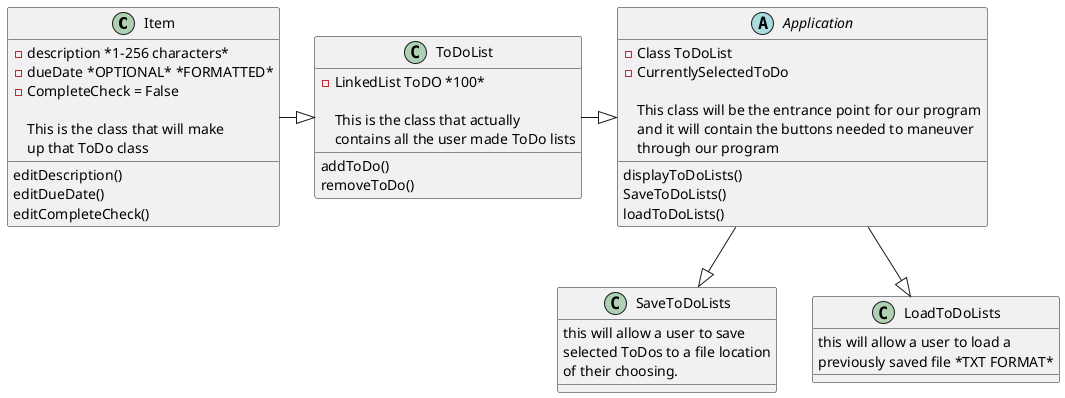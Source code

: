 @startuml
'https://plantuml.com/class-diagram
abstract class Item

ToDoList -|> Application
Item -|> ToDoList

Application --|> SaveToDoLists
Application --|> LoadToDoLists
class Item{
- description *1-256 characters*
- dueDate *OPTIONAL* *FORMATTED*
- CompleteCheck = False

This is the class that will make
up that ToDo class
editDescription()
editDueDate()
editCompleteCheck()
}


class ToDoList{
-LinkedList ToDO *100*

This is the class that actually
contains all the user made ToDo lists
addToDo()
removeToDo()
}

abstract class Application {
 - Class ToDoList
 - CurrentlySelectedToDo

 This class will be the entrance point for our program
 and it will contain the buttons needed to maneuver
 through our program


 displayToDoLists()
 SaveToDoLists()
 loadToDoLists()
 }

 class SaveToDoLists{
 this will allow a user to save
 selected ToDos to a file location
 of their choosing.
 }

 class LoadToDoLists{
 this will allow a user to load a
 previously saved file *TXT FORMAT*

 }
 @enduml